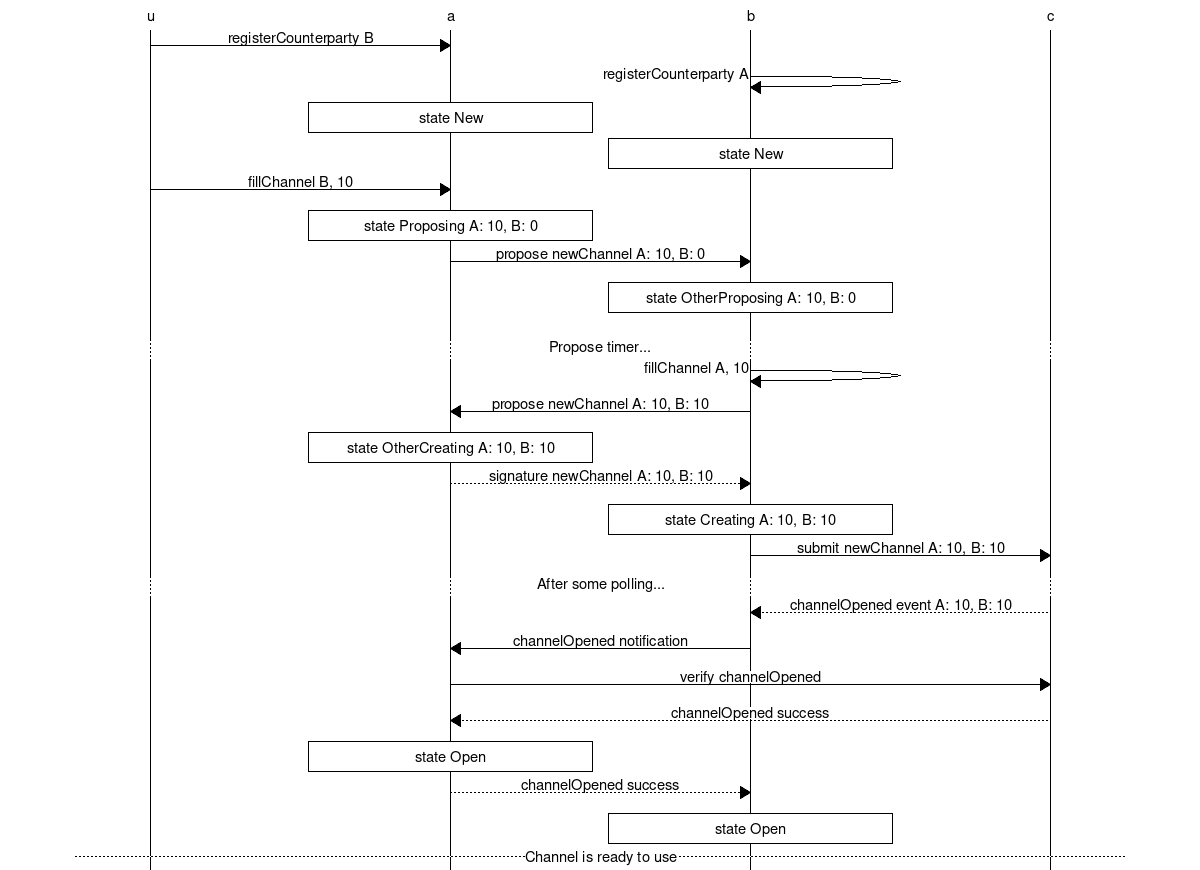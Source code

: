 // command to render: mscgen -Tsvg -o simultaneous_opening.svg simultaneous_opening.msc
msc {
  hscale = "2";
  u,a,b,c;

  u=>a [label="registerCounterparty B"];
  b=>b [label="registerCounterparty A"];
  a box a [label="state New"];
  b box b [label="state New"];
  u=>a [label="fillChannel B, 10"];
  a box a [label="state Proposing A: 10, B: 0"];
  a=>b [label="propose newChannel A: 10, B: 0"];
  b box b [label="state OtherProposing A: 10, B: 0"];
  |||;
  ...  [ label = "Propose timer..." ];

  b=>b [label="fillChannel A, 10"];
  a<=b [label="propose newChannel A: 10, B: 10"];
  a box a [label="state OtherCreating A: 10, B: 10"];
  a>>b [label="signature newChannel A: 10, B: 10"];
  b box b [label="state Creating A: 10, B: 10"];
  b=>c [label="submit newChannel A: 10, B: 10"];

  ...  [ label = "After some polling..." ];
  b<<c [label="channelOpened event A: 10, B: 10"];
  a<=b [label="channelOpened notification"];
  a=>c [label="verify channelOpened"];
  a<<c [label="channelOpened success"];
  a box a [label="state Open"];
  a>>b [label="channelOpened success"];
  b box b [label="state Open"];
  ---  [ label = "Channel is ready to use" ];
}
